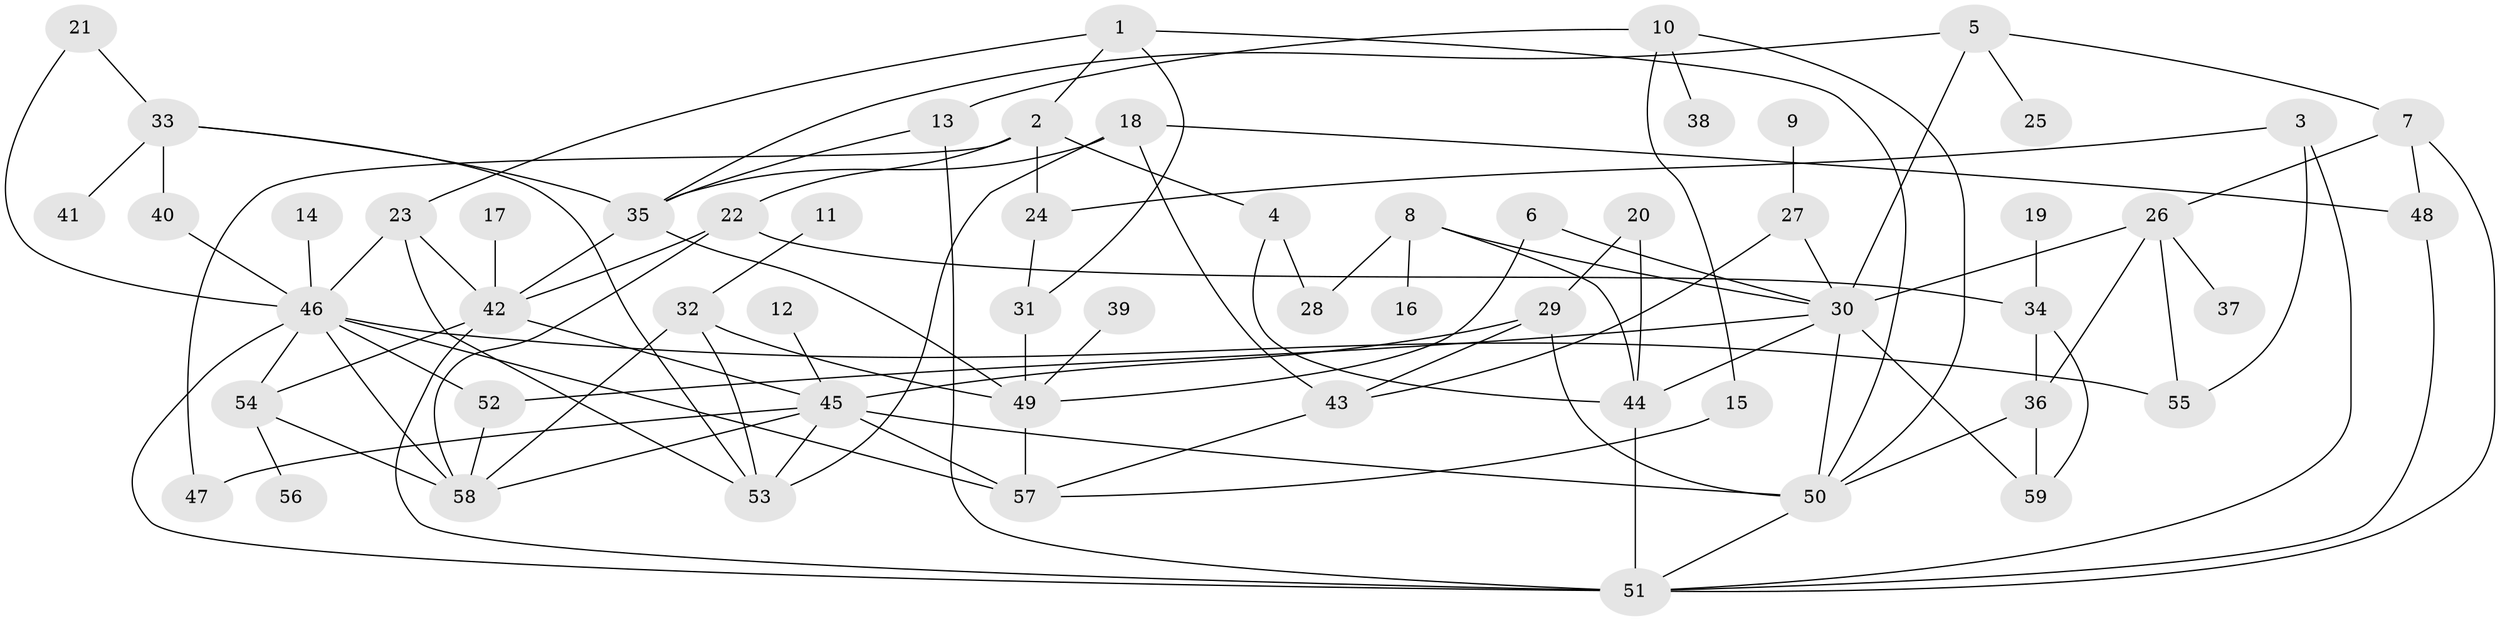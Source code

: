 // original degree distribution, {6: 0.042735042735042736, 4: 0.15384615384615385, 3: 0.23076923076923078, 7: 0.017094017094017096, 5: 0.09401709401709402, 2: 0.3076923076923077, 1: 0.15384615384615385}
// Generated by graph-tools (version 1.1) at 2025/49/03/09/25 03:49:23]
// undirected, 59 vertices, 105 edges
graph export_dot {
graph [start="1"]
  node [color=gray90,style=filled];
  1;
  2;
  3;
  4;
  5;
  6;
  7;
  8;
  9;
  10;
  11;
  12;
  13;
  14;
  15;
  16;
  17;
  18;
  19;
  20;
  21;
  22;
  23;
  24;
  25;
  26;
  27;
  28;
  29;
  30;
  31;
  32;
  33;
  34;
  35;
  36;
  37;
  38;
  39;
  40;
  41;
  42;
  43;
  44;
  45;
  46;
  47;
  48;
  49;
  50;
  51;
  52;
  53;
  54;
  55;
  56;
  57;
  58;
  59;
  1 -- 2 [weight=1.0];
  1 -- 23 [weight=1.0];
  1 -- 31 [weight=1.0];
  1 -- 50 [weight=1.0];
  2 -- 4 [weight=2.0];
  2 -- 22 [weight=2.0];
  2 -- 24 [weight=1.0];
  2 -- 47 [weight=1.0];
  3 -- 24 [weight=1.0];
  3 -- 51 [weight=1.0];
  3 -- 55 [weight=1.0];
  4 -- 28 [weight=1.0];
  4 -- 44 [weight=1.0];
  5 -- 7 [weight=1.0];
  5 -- 25 [weight=1.0];
  5 -- 30 [weight=1.0];
  5 -- 35 [weight=1.0];
  6 -- 30 [weight=1.0];
  6 -- 49 [weight=1.0];
  7 -- 26 [weight=1.0];
  7 -- 48 [weight=1.0];
  7 -- 51 [weight=1.0];
  8 -- 16 [weight=1.0];
  8 -- 28 [weight=1.0];
  8 -- 30 [weight=1.0];
  8 -- 44 [weight=1.0];
  9 -- 27 [weight=1.0];
  10 -- 13 [weight=1.0];
  10 -- 15 [weight=1.0];
  10 -- 38 [weight=1.0];
  10 -- 50 [weight=1.0];
  11 -- 32 [weight=1.0];
  12 -- 45 [weight=1.0];
  13 -- 35 [weight=1.0];
  13 -- 51 [weight=1.0];
  14 -- 46 [weight=1.0];
  15 -- 57 [weight=1.0];
  17 -- 42 [weight=1.0];
  18 -- 35 [weight=1.0];
  18 -- 43 [weight=1.0];
  18 -- 48 [weight=1.0];
  18 -- 53 [weight=1.0];
  19 -- 34 [weight=1.0];
  20 -- 29 [weight=1.0];
  20 -- 44 [weight=1.0];
  21 -- 33 [weight=1.0];
  21 -- 46 [weight=1.0];
  22 -- 34 [weight=1.0];
  22 -- 42 [weight=1.0];
  22 -- 58 [weight=1.0];
  23 -- 42 [weight=2.0];
  23 -- 46 [weight=1.0];
  23 -- 53 [weight=1.0];
  24 -- 31 [weight=1.0];
  26 -- 30 [weight=1.0];
  26 -- 36 [weight=1.0];
  26 -- 37 [weight=1.0];
  26 -- 55 [weight=1.0];
  27 -- 30 [weight=1.0];
  27 -- 43 [weight=1.0];
  29 -- 43 [weight=1.0];
  29 -- 45 [weight=1.0];
  29 -- 50 [weight=1.0];
  30 -- 44 [weight=1.0];
  30 -- 50 [weight=1.0];
  30 -- 52 [weight=1.0];
  30 -- 59 [weight=1.0];
  31 -- 49 [weight=1.0];
  32 -- 49 [weight=2.0];
  32 -- 53 [weight=1.0];
  32 -- 58 [weight=1.0];
  33 -- 35 [weight=1.0];
  33 -- 40 [weight=1.0];
  33 -- 41 [weight=1.0];
  33 -- 53 [weight=1.0];
  34 -- 36 [weight=1.0];
  34 -- 59 [weight=1.0];
  35 -- 42 [weight=1.0];
  35 -- 49 [weight=1.0];
  36 -- 50 [weight=1.0];
  36 -- 59 [weight=1.0];
  39 -- 49 [weight=1.0];
  40 -- 46 [weight=1.0];
  42 -- 45 [weight=1.0];
  42 -- 51 [weight=2.0];
  42 -- 54 [weight=1.0];
  43 -- 57 [weight=1.0];
  44 -- 51 [weight=1.0];
  45 -- 47 [weight=1.0];
  45 -- 50 [weight=1.0];
  45 -- 53 [weight=1.0];
  45 -- 57 [weight=1.0];
  45 -- 58 [weight=1.0];
  46 -- 51 [weight=1.0];
  46 -- 52 [weight=1.0];
  46 -- 54 [weight=1.0];
  46 -- 55 [weight=1.0];
  46 -- 57 [weight=1.0];
  46 -- 58 [weight=1.0];
  48 -- 51 [weight=1.0];
  49 -- 57 [weight=1.0];
  50 -- 51 [weight=1.0];
  52 -- 58 [weight=1.0];
  54 -- 56 [weight=1.0];
  54 -- 58 [weight=1.0];
}
